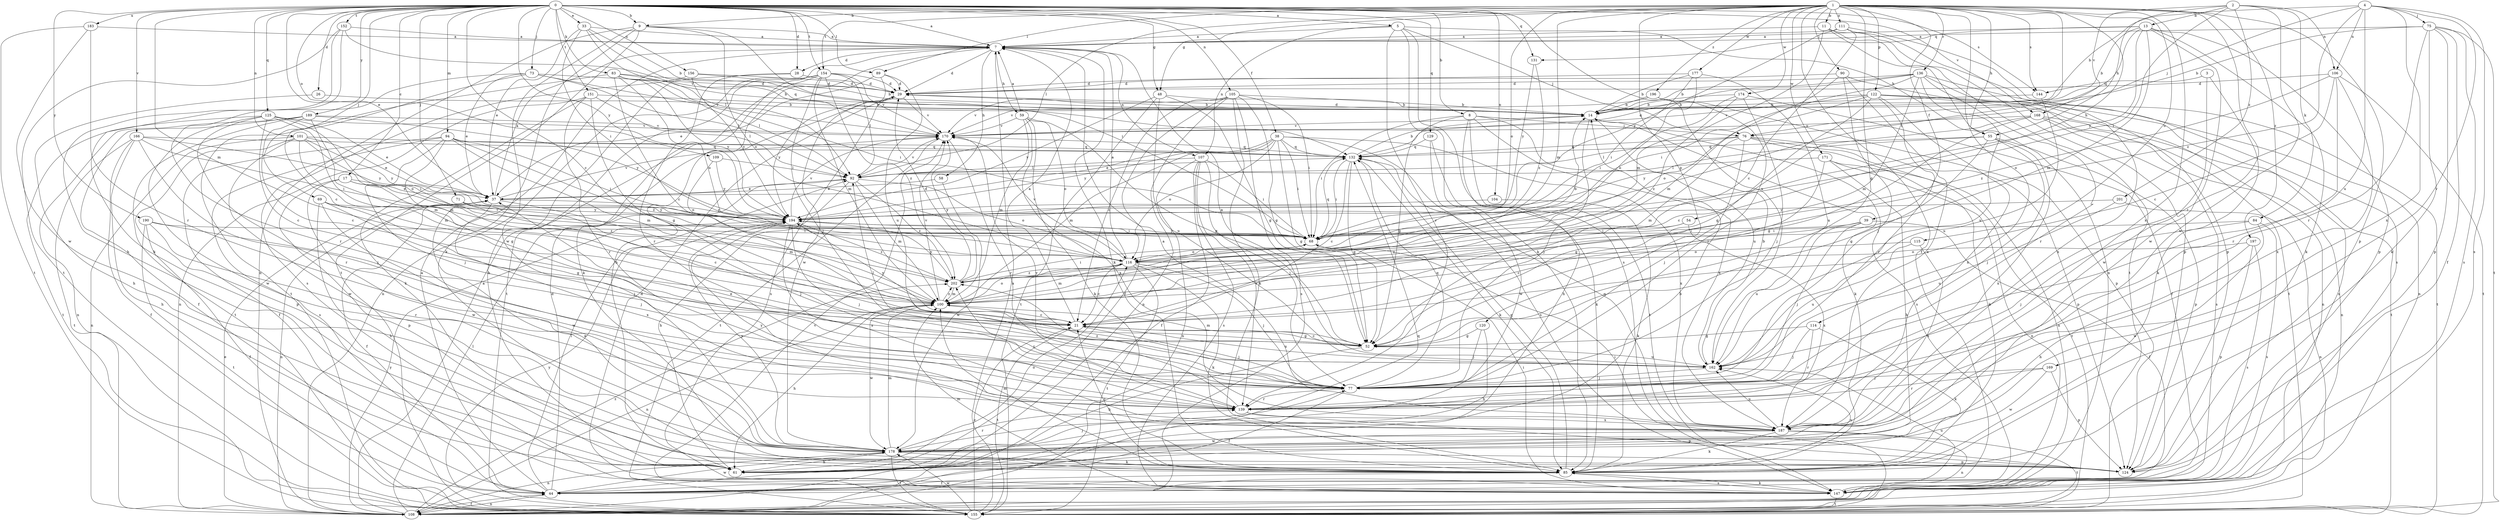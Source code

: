 strict digraph  {
0;
1;
2;
3;
4;
5;
7;
8;
9;
11;
13;
14;
17;
21;
26;
28;
29;
33;
37;
38;
39;
44;
48;
52;
54;
55;
58;
59;
61;
68;
69;
71;
73;
75;
76;
77;
83;
84;
85;
89;
90;
92;
94;
100;
101;
104;
105;
106;
107;
108;
109;
111;
114;
115;
116;
120;
122;
124;
125;
129;
131;
132;
136;
139;
144;
147;
151;
152;
154;
155;
156;
162;
166;
168;
169;
170;
171;
174;
177;
178;
183;
187;
189;
190;
194;
196;
197;
201;
202;
0 -> 5  [label=a];
0 -> 7  [label=a];
0 -> 8  [label=b];
0 -> 9  [label=b];
0 -> 17  [label=c];
0 -> 21  [label=c];
0 -> 26  [label=d];
0 -> 28  [label=d];
0 -> 33  [label=e];
0 -> 37  [label=e];
0 -> 38  [label=f];
0 -> 48  [label=g];
0 -> 69  [label=j];
0 -> 71  [label=j];
0 -> 73  [label=j];
0 -> 83  [label=k];
0 -> 89  [label=l];
0 -> 94  [label=m];
0 -> 100  [label=m];
0 -> 101  [label=n];
0 -> 104  [label=n];
0 -> 105  [label=n];
0 -> 109  [label=o];
0 -> 125  [label=q];
0 -> 129  [label=q];
0 -> 131  [label=q];
0 -> 144  [label=s];
0 -> 151  [label=t];
0 -> 152  [label=t];
0 -> 154  [label=t];
0 -> 156  [label=u];
0 -> 162  [label=u];
0 -> 166  [label=v];
0 -> 168  [label=v];
0 -> 183  [label=x];
0 -> 189  [label=y];
0 -> 190  [label=y];
0 -> 194  [label=y];
1 -> 9  [label=b];
1 -> 11  [label=b];
1 -> 39  [label=f];
1 -> 44  [label=f];
1 -> 48  [label=g];
1 -> 52  [label=g];
1 -> 54  [label=h];
1 -> 55  [label=h];
1 -> 68  [label=i];
1 -> 89  [label=l];
1 -> 90  [label=l];
1 -> 92  [label=l];
1 -> 100  [label=m];
1 -> 111  [label=o];
1 -> 114  [label=o];
1 -> 115  [label=o];
1 -> 116  [label=o];
1 -> 120  [label=p];
1 -> 122  [label=p];
1 -> 124  [label=p];
1 -> 136  [label=r];
1 -> 139  [label=r];
1 -> 144  [label=s];
1 -> 154  [label=t];
1 -> 171  [label=w];
1 -> 174  [label=w];
1 -> 177  [label=w];
1 -> 187  [label=x];
1 -> 196  [label=z];
1 -> 197  [label=z];
2 -> 13  [label=b];
2 -> 55  [label=h];
2 -> 68  [label=i];
2 -> 84  [label=k];
2 -> 106  [label=n];
2 -> 168  [label=v];
2 -> 178  [label=w];
2 -> 201  [label=z];
3 -> 85  [label=k];
3 -> 144  [label=s];
3 -> 178  [label=w];
4 -> 14  [label=b];
4 -> 75  [label=j];
4 -> 76  [label=j];
4 -> 106  [label=n];
4 -> 147  [label=s];
4 -> 162  [label=u];
4 -> 169  [label=v];
4 -> 187  [label=x];
4 -> 202  [label=z];
5 -> 7  [label=a];
5 -> 55  [label=h];
5 -> 76  [label=j];
5 -> 85  [label=k];
5 -> 107  [label=n];
5 -> 139  [label=r];
5 -> 147  [label=s];
7 -> 28  [label=d];
7 -> 29  [label=d];
7 -> 58  [label=h];
7 -> 59  [label=h];
7 -> 61  [label=h];
7 -> 85  [label=k];
7 -> 107  [label=n];
8 -> 52  [label=g];
8 -> 61  [label=h];
8 -> 68  [label=i];
8 -> 76  [label=j];
8 -> 155  [label=t];
8 -> 162  [label=u];
8 -> 187  [label=x];
9 -> 7  [label=a];
9 -> 68  [label=i];
9 -> 85  [label=k];
9 -> 108  [label=n];
9 -> 116  [label=o];
9 -> 155  [label=t];
9 -> 178  [label=w];
11 -> 7  [label=a];
11 -> 100  [label=m];
11 -> 108  [label=n];
11 -> 124  [label=p];
11 -> 155  [label=t];
13 -> 7  [label=a];
13 -> 14  [label=b];
13 -> 76  [label=j];
13 -> 85  [label=k];
13 -> 100  [label=m];
13 -> 124  [label=p];
13 -> 131  [label=q];
13 -> 178  [label=w];
13 -> 194  [label=y];
14 -> 29  [label=d];
14 -> 77  [label=j];
14 -> 85  [label=k];
14 -> 147  [label=s];
14 -> 170  [label=v];
17 -> 37  [label=e];
17 -> 68  [label=i];
17 -> 124  [label=p];
17 -> 178  [label=w];
17 -> 202  [label=z];
21 -> 7  [label=a];
21 -> 52  [label=g];
21 -> 77  [label=j];
21 -> 155  [label=t];
21 -> 162  [label=u];
21 -> 194  [label=y];
26 -> 14  [label=b];
26 -> 61  [label=h];
28 -> 29  [label=d];
28 -> 61  [label=h];
28 -> 139  [label=r];
29 -> 14  [label=b];
29 -> 147  [label=s];
29 -> 170  [label=v];
29 -> 194  [label=y];
33 -> 7  [label=a];
33 -> 14  [label=b];
33 -> 37  [label=e];
33 -> 68  [label=i];
33 -> 92  [label=l];
33 -> 132  [label=q];
37 -> 7  [label=a];
37 -> 44  [label=f];
37 -> 77  [label=j];
37 -> 108  [label=n];
37 -> 170  [label=v];
37 -> 187  [label=x];
37 -> 194  [label=y];
38 -> 37  [label=e];
38 -> 52  [label=g];
38 -> 68  [label=i];
38 -> 100  [label=m];
38 -> 116  [label=o];
38 -> 132  [label=q];
38 -> 147  [label=s];
38 -> 187  [label=x];
38 -> 194  [label=y];
39 -> 21  [label=c];
39 -> 44  [label=f];
39 -> 68  [label=i];
39 -> 77  [label=j];
39 -> 162  [label=u];
44 -> 7  [label=a];
44 -> 29  [label=d];
44 -> 92  [label=l];
44 -> 108  [label=n];
44 -> 178  [label=w];
48 -> 14  [label=b];
48 -> 52  [label=g];
48 -> 155  [label=t];
48 -> 162  [label=u];
48 -> 194  [label=y];
52 -> 21  [label=c];
52 -> 61  [label=h];
52 -> 100  [label=m];
52 -> 162  [label=u];
54 -> 68  [label=i];
54 -> 187  [label=x];
54 -> 202  [label=z];
55 -> 52  [label=g];
55 -> 77  [label=j];
55 -> 124  [label=p];
55 -> 132  [label=q];
55 -> 187  [label=x];
55 -> 194  [label=y];
58 -> 37  [label=e];
58 -> 178  [label=w];
59 -> 7  [label=a];
59 -> 52  [label=g];
59 -> 85  [label=k];
59 -> 100  [label=m];
59 -> 116  [label=o];
59 -> 170  [label=v];
59 -> 187  [label=x];
61 -> 14  [label=b];
61 -> 77  [label=j];
61 -> 116  [label=o];
68 -> 116  [label=o];
68 -> 132  [label=q];
68 -> 194  [label=y];
69 -> 52  [label=g];
69 -> 61  [label=h];
69 -> 77  [label=j];
69 -> 178  [label=w];
69 -> 194  [label=y];
71 -> 21  [label=c];
71 -> 100  [label=m];
71 -> 194  [label=y];
73 -> 21  [label=c];
73 -> 29  [label=d];
73 -> 37  [label=e];
73 -> 92  [label=l];
73 -> 139  [label=r];
73 -> 170  [label=v];
75 -> 7  [label=a];
75 -> 14  [label=b];
75 -> 44  [label=f];
75 -> 85  [label=k];
75 -> 124  [label=p];
75 -> 139  [label=r];
75 -> 147  [label=s];
75 -> 155  [label=t];
76 -> 77  [label=j];
76 -> 85  [label=k];
76 -> 92  [label=l];
76 -> 100  [label=m];
76 -> 108  [label=n];
76 -> 124  [label=p];
76 -> 132  [label=q];
77 -> 37  [label=e];
77 -> 44  [label=f];
77 -> 132  [label=q];
77 -> 139  [label=r];
77 -> 202  [label=z];
83 -> 14  [label=b];
83 -> 21  [label=c];
83 -> 29  [label=d];
83 -> 68  [label=i];
83 -> 92  [label=l];
83 -> 116  [label=o];
83 -> 155  [label=t];
83 -> 194  [label=y];
84 -> 68  [label=i];
84 -> 77  [label=j];
84 -> 147  [label=s];
84 -> 178  [label=w];
85 -> 21  [label=c];
85 -> 44  [label=f];
85 -> 100  [label=m];
85 -> 132  [label=q];
85 -> 147  [label=s];
85 -> 162  [label=u];
89 -> 29  [label=d];
89 -> 37  [label=e];
89 -> 162  [label=u];
89 -> 178  [label=w];
90 -> 29  [label=d];
90 -> 77  [label=j];
90 -> 100  [label=m];
90 -> 155  [label=t];
90 -> 187  [label=x];
92 -> 37  [label=e];
92 -> 61  [label=h];
92 -> 100  [label=m];
92 -> 116  [label=o];
92 -> 170  [label=v];
92 -> 202  [label=z];
94 -> 44  [label=f];
94 -> 52  [label=g];
94 -> 68  [label=i];
94 -> 77  [label=j];
94 -> 100  [label=m];
94 -> 132  [label=q];
94 -> 147  [label=s];
94 -> 202  [label=z];
100 -> 21  [label=c];
100 -> 61  [label=h];
100 -> 108  [label=n];
100 -> 116  [label=o];
100 -> 170  [label=v];
100 -> 178  [label=w];
100 -> 202  [label=z];
101 -> 37  [label=e];
101 -> 68  [label=i];
101 -> 100  [label=m];
101 -> 108  [label=n];
101 -> 124  [label=p];
101 -> 132  [label=q];
101 -> 178  [label=w];
101 -> 194  [label=y];
104 -> 85  [label=k];
104 -> 194  [label=y];
105 -> 14  [label=b];
105 -> 21  [label=c];
105 -> 44  [label=f];
105 -> 52  [label=g];
105 -> 68  [label=i];
105 -> 85  [label=k];
105 -> 108  [label=n];
105 -> 147  [label=s];
105 -> 170  [label=v];
106 -> 21  [label=c];
106 -> 29  [label=d];
106 -> 139  [label=r];
106 -> 155  [label=t];
106 -> 187  [label=x];
106 -> 202  [label=z];
107 -> 44  [label=f];
107 -> 68  [label=i];
107 -> 77  [label=j];
107 -> 92  [label=l];
107 -> 108  [label=n];
107 -> 139  [label=r];
107 -> 147  [label=s];
108 -> 7  [label=a];
108 -> 37  [label=e];
108 -> 44  [label=f];
108 -> 92  [label=l];
108 -> 132  [label=q];
108 -> 194  [label=y];
108 -> 202  [label=z];
109 -> 92  [label=l];
109 -> 116  [label=o];
109 -> 194  [label=y];
111 -> 7  [label=a];
111 -> 21  [label=c];
111 -> 124  [label=p];
111 -> 147  [label=s];
111 -> 194  [label=y];
114 -> 52  [label=g];
114 -> 77  [label=j];
114 -> 85  [label=k];
114 -> 139  [label=r];
115 -> 116  [label=o];
115 -> 162  [label=u];
115 -> 187  [label=x];
116 -> 7  [label=a];
116 -> 14  [label=b];
116 -> 21  [label=c];
116 -> 77  [label=j];
116 -> 85  [label=k];
116 -> 100  [label=m];
116 -> 155  [label=t];
116 -> 170  [label=v];
116 -> 202  [label=z];
120 -> 52  [label=g];
120 -> 61  [label=h];
120 -> 77  [label=j];
122 -> 14  [label=b];
122 -> 52  [label=g];
122 -> 108  [label=n];
122 -> 116  [label=o];
122 -> 139  [label=r];
122 -> 147  [label=s];
122 -> 155  [label=t];
122 -> 170  [label=v];
122 -> 187  [label=x];
124 -> 37  [label=e];
124 -> 68  [label=i];
125 -> 21  [label=c];
125 -> 37  [label=e];
125 -> 100  [label=m];
125 -> 116  [label=o];
125 -> 139  [label=r];
125 -> 155  [label=t];
125 -> 170  [label=v];
125 -> 178  [label=w];
129 -> 85  [label=k];
129 -> 132  [label=q];
129 -> 178  [label=w];
131 -> 194  [label=y];
131 -> 202  [label=z];
132 -> 14  [label=b];
132 -> 21  [label=c];
132 -> 52  [label=g];
132 -> 68  [label=i];
132 -> 85  [label=k];
132 -> 92  [label=l];
136 -> 14  [label=b];
136 -> 29  [label=d];
136 -> 68  [label=i];
136 -> 100  [label=m];
136 -> 108  [label=n];
136 -> 132  [label=q];
136 -> 139  [label=r];
136 -> 162  [label=u];
136 -> 187  [label=x];
139 -> 124  [label=p];
139 -> 170  [label=v];
139 -> 187  [label=x];
139 -> 202  [label=z];
144 -> 14  [label=b];
144 -> 162  [label=u];
147 -> 29  [label=d];
147 -> 68  [label=i];
147 -> 85  [label=k];
147 -> 100  [label=m];
147 -> 155  [label=t];
147 -> 162  [label=u];
151 -> 14  [label=b];
151 -> 52  [label=g];
151 -> 85  [label=k];
151 -> 92  [label=l];
151 -> 108  [label=n];
151 -> 139  [label=r];
152 -> 7  [label=a];
152 -> 61  [label=h];
152 -> 85  [label=k];
152 -> 155  [label=t];
152 -> 170  [label=v];
154 -> 29  [label=d];
154 -> 77  [label=j];
154 -> 85  [label=k];
154 -> 92  [label=l];
154 -> 100  [label=m];
154 -> 108  [label=n];
154 -> 155  [label=t];
154 -> 170  [label=v];
154 -> 202  [label=z];
155 -> 7  [label=a];
155 -> 21  [label=c];
155 -> 170  [label=v];
155 -> 178  [label=w];
155 -> 194  [label=y];
156 -> 14  [label=b];
156 -> 29  [label=d];
156 -> 147  [label=s];
156 -> 194  [label=y];
162 -> 7  [label=a];
162 -> 14  [label=b];
162 -> 77  [label=j];
162 -> 92  [label=l];
166 -> 44  [label=f];
166 -> 61  [label=h];
166 -> 68  [label=i];
166 -> 77  [label=j];
166 -> 132  [label=q];
166 -> 155  [label=t];
166 -> 194  [label=y];
168 -> 21  [label=c];
168 -> 52  [label=g];
168 -> 108  [label=n];
168 -> 147  [label=s];
168 -> 155  [label=t];
168 -> 170  [label=v];
169 -> 77  [label=j];
169 -> 124  [label=p];
169 -> 139  [label=r];
169 -> 178  [label=w];
170 -> 132  [label=q];
170 -> 139  [label=r];
170 -> 155  [label=t];
171 -> 52  [label=g];
171 -> 61  [label=h];
171 -> 92  [label=l];
171 -> 108  [label=n];
171 -> 155  [label=t];
174 -> 14  [label=b];
174 -> 44  [label=f];
174 -> 68  [label=i];
174 -> 77  [label=j];
174 -> 202  [label=z];
177 -> 14  [label=b];
177 -> 29  [label=d];
177 -> 68  [label=i];
177 -> 116  [label=o];
177 -> 162  [label=u];
178 -> 61  [label=h];
178 -> 85  [label=k];
178 -> 100  [label=m];
178 -> 108  [label=n];
178 -> 124  [label=p];
178 -> 139  [label=r];
178 -> 155  [label=t];
178 -> 194  [label=y];
183 -> 7  [label=a];
183 -> 139  [label=r];
183 -> 155  [label=t];
183 -> 178  [label=w];
187 -> 7  [label=a];
187 -> 85  [label=k];
187 -> 108  [label=n];
187 -> 132  [label=q];
187 -> 155  [label=t];
187 -> 162  [label=u];
187 -> 178  [label=w];
187 -> 194  [label=y];
189 -> 21  [label=c];
189 -> 44  [label=f];
189 -> 100  [label=m];
189 -> 108  [label=n];
189 -> 155  [label=t];
189 -> 170  [label=v];
189 -> 194  [label=y];
190 -> 44  [label=f];
190 -> 68  [label=i];
190 -> 77  [label=j];
190 -> 139  [label=r];
190 -> 155  [label=t];
194 -> 68  [label=i];
194 -> 77  [label=j];
194 -> 170  [label=v];
194 -> 187  [label=x];
194 -> 202  [label=z];
196 -> 14  [label=b];
196 -> 77  [label=j];
196 -> 124  [label=p];
196 -> 170  [label=v];
197 -> 61  [label=h];
197 -> 116  [label=o];
197 -> 124  [label=p];
197 -> 147  [label=s];
201 -> 108  [label=n];
201 -> 162  [label=u];
201 -> 194  [label=y];
202 -> 29  [label=d];
202 -> 68  [label=i];
202 -> 100  [label=m];
202 -> 170  [label=v];
202 -> 194  [label=y];
}
